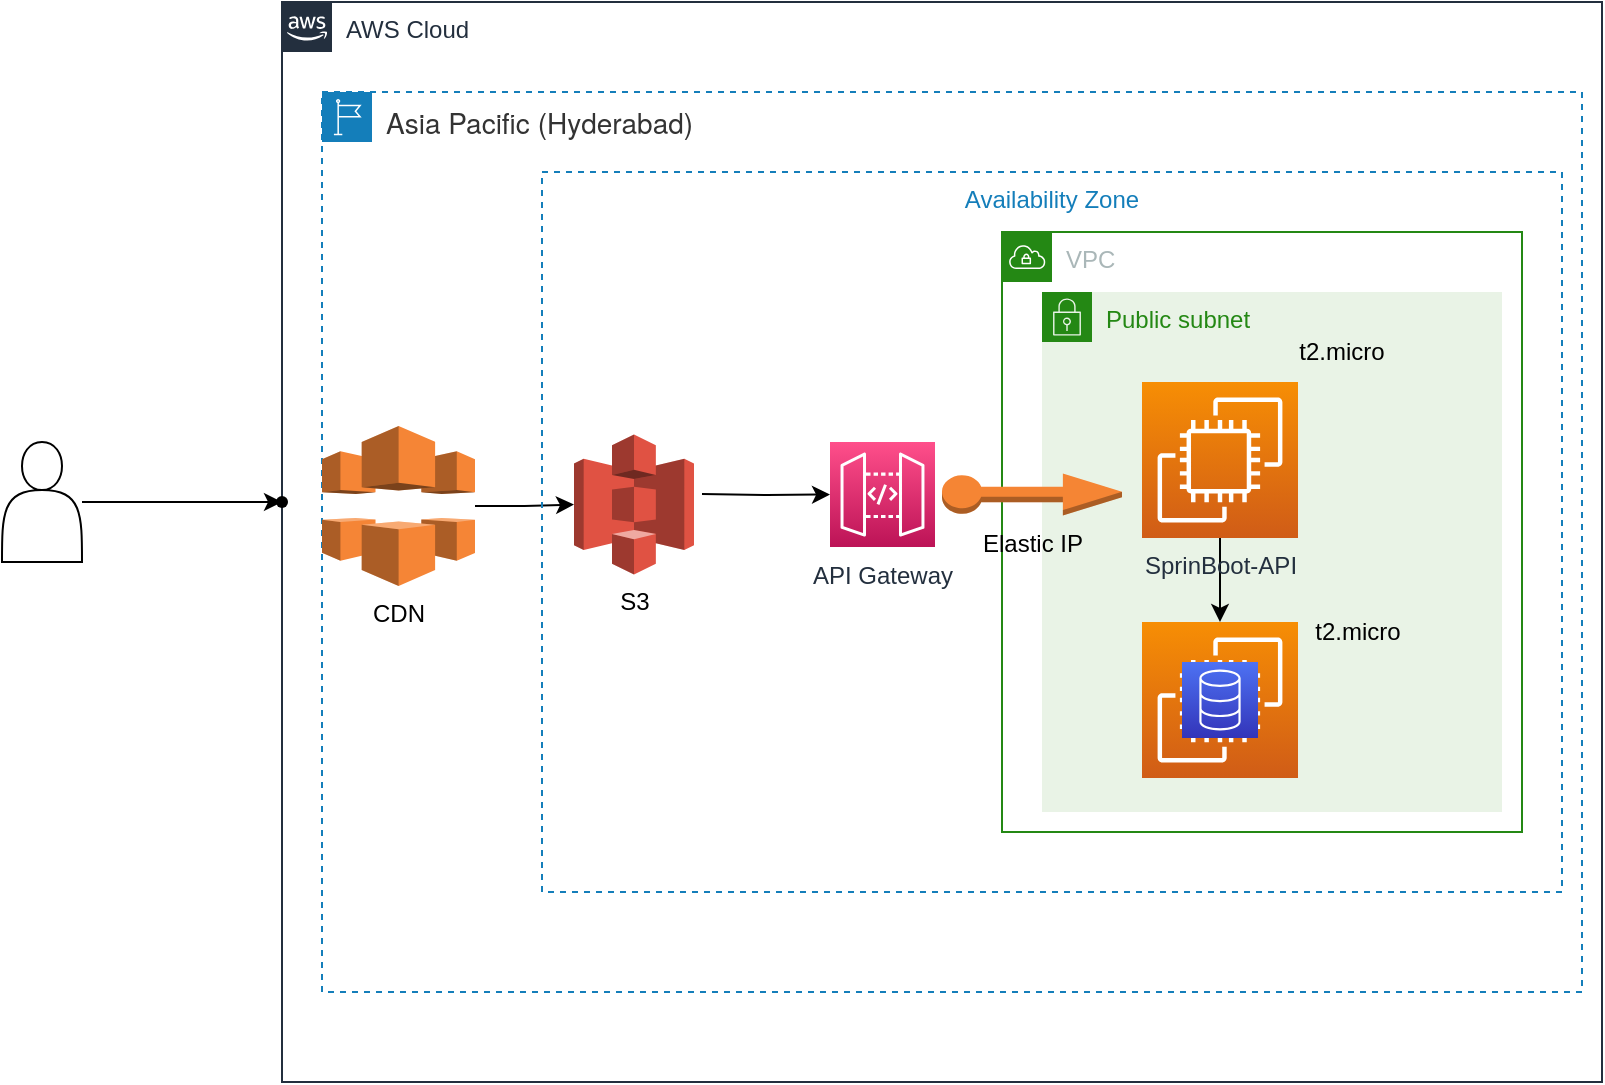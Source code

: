 <mxfile version="20.8.8" type="github">
  <diagram id="4hy5c6nUzvAz7V0r_2s1" name="Page-1">
    <mxGraphModel dx="1120" dy="484" grid="1" gridSize="10" guides="1" tooltips="1" connect="1" arrows="1" fold="1" page="1" pageScale="1" pageWidth="850" pageHeight="1100" math="0" shadow="0">
      <root>
        <mxCell id="0" />
        <mxCell id="1" parent="0" />
        <mxCell id="e8IyntJsyZ7bCLRGpjRz-1" value="AWS Cloud" style="points=[[0,0],[0.25,0],[0.5,0],[0.75,0],[1,0],[1,0.25],[1,0.5],[1,0.75],[1,1],[0.75,1],[0.5,1],[0.25,1],[0,1],[0,0.75],[0,0.5],[0,0.25]];outlineConnect=0;gradientColor=none;html=1;whiteSpace=wrap;fontSize=12;fontStyle=0;container=1;pointerEvents=0;collapsible=0;recursiveResize=0;shape=mxgraph.aws4.group;grIcon=mxgraph.aws4.group_aws_cloud_alt;strokeColor=#232F3E;fillColor=none;verticalAlign=top;align=left;spacingLeft=30;fontColor=#232F3E;dashed=0;" parent="1" vertex="1">
          <mxGeometry x="190" y="30" width="660" height="540" as="geometry" />
        </mxCell>
        <mxCell id="e8IyntJsyZ7bCLRGpjRz-4" value="&lt;span style=&quot;box-sizing: border-box; font-family: AmazonEmberBold, &amp;quot;Helvetica Neue Bold&amp;quot;, &amp;quot;Helvetica Neue&amp;quot;, Helvetica, Arial, sans-serif; color: rgb(51, 51, 51); font-size: 14px;&quot;&gt;Asia Pacific (Hyderabad)&lt;/span&gt;" style="points=[[0,0],[0.25,0],[0.5,0],[0.75,0],[1,0],[1,0.25],[1,0.5],[1,0.75],[1,1],[0.75,1],[0.5,1],[0.25,1],[0,1],[0,0.75],[0,0.5],[0,0.25]];outlineConnect=0;gradientColor=none;html=1;whiteSpace=wrap;fontSize=12;fontStyle=0;container=1;pointerEvents=0;collapsible=0;recursiveResize=0;shape=mxgraph.aws4.group;grIcon=mxgraph.aws4.group_region;strokeColor=#147EBA;fillColor=none;verticalAlign=top;align=left;spacingLeft=30;fontColor=#147EBA;dashed=1;" parent="e8IyntJsyZ7bCLRGpjRz-1" vertex="1">
          <mxGeometry x="20" y="45" width="630" height="450" as="geometry" />
        </mxCell>
        <mxCell id="e8IyntJsyZ7bCLRGpjRz-28" value="" style="edgeStyle=orthogonalEdgeStyle;rounded=0;orthogonalLoop=1;jettySize=auto;html=1;" parent="e8IyntJsyZ7bCLRGpjRz-4" source="e8IyntJsyZ7bCLRGpjRz-6" target="e8IyntJsyZ7bCLRGpjRz-9" edge="1">
          <mxGeometry relative="1" as="geometry" />
        </mxCell>
        <mxCell id="e8IyntJsyZ7bCLRGpjRz-6" value="CDN" style="outlineConnect=0;dashed=0;verticalLabelPosition=bottom;verticalAlign=top;align=center;html=1;shape=mxgraph.aws3.cloudfront;fillColor=#F58536;gradientColor=none;" parent="e8IyntJsyZ7bCLRGpjRz-4" vertex="1">
          <mxGeometry y="167" width="76.5" height="80" as="geometry" />
        </mxCell>
        <mxCell id="e8IyntJsyZ7bCLRGpjRz-8" value="Availability Zone" style="fillColor=none;strokeColor=#147EBA;dashed=1;verticalAlign=top;fontStyle=0;fontColor=#147EBA;" parent="e8IyntJsyZ7bCLRGpjRz-4" vertex="1">
          <mxGeometry x="110" y="40" width="510" height="360" as="geometry" />
        </mxCell>
        <mxCell id="e8IyntJsyZ7bCLRGpjRz-26" value="" style="edgeStyle=orthogonalEdgeStyle;rounded=0;orthogonalLoop=1;jettySize=auto;html=1;" parent="e8IyntJsyZ7bCLRGpjRz-4" target="e8IyntJsyZ7bCLRGpjRz-11" edge="1">
          <mxGeometry relative="1" as="geometry">
            <mxPoint x="190" y="201" as="sourcePoint" />
          </mxGeometry>
        </mxCell>
        <mxCell id="e8IyntJsyZ7bCLRGpjRz-9" value="S3" style="outlineConnect=0;dashed=0;verticalLabelPosition=bottom;verticalAlign=top;align=center;html=1;shape=mxgraph.aws3.s3;fillColor=#E05243;gradientColor=none;" parent="e8IyntJsyZ7bCLRGpjRz-4" vertex="1">
          <mxGeometry x="126" y="171.25" width="60" height="70" as="geometry" />
        </mxCell>
        <mxCell id="e8IyntJsyZ7bCLRGpjRz-11" value="API Gateway" style="sketch=0;points=[[0,0,0],[0.25,0,0],[0.5,0,0],[0.75,0,0],[1,0,0],[0,1,0],[0.25,1,0],[0.5,1,0],[0.75,1,0],[1,1,0],[0,0.25,0],[0,0.5,0],[0,0.75,0],[1,0.25,0],[1,0.5,0],[1,0.75,0]];outlineConnect=0;fontColor=#232F3E;gradientColor=#FF4F8B;gradientDirection=north;fillColor=#BC1356;strokeColor=#ffffff;dashed=0;verticalLabelPosition=bottom;verticalAlign=top;align=center;html=1;fontSize=12;fontStyle=0;aspect=fixed;shape=mxgraph.aws4.resourceIcon;resIcon=mxgraph.aws4.api_gateway;" parent="e8IyntJsyZ7bCLRGpjRz-4" vertex="1">
          <mxGeometry x="254" y="175" width="52.5" height="52.5" as="geometry" />
        </mxCell>
        <mxCell id="e8IyntJsyZ7bCLRGpjRz-15" value="VPC" style="points=[[0,0],[0.25,0],[0.5,0],[0.75,0],[1,0],[1,0.25],[1,0.5],[1,0.75],[1,1],[0.75,1],[0.5,1],[0.25,1],[0,1],[0,0.75],[0,0.5],[0,0.25]];outlineConnect=0;gradientColor=none;html=1;whiteSpace=wrap;fontSize=12;fontStyle=0;container=1;pointerEvents=0;collapsible=0;recursiveResize=0;shape=mxgraph.aws4.group;grIcon=mxgraph.aws4.group_vpc;strokeColor=#248814;fillColor=none;verticalAlign=top;align=left;spacingLeft=30;fontColor=#AAB7B8;dashed=0;" parent="e8IyntJsyZ7bCLRGpjRz-4" vertex="1">
          <mxGeometry x="340" y="70" width="260" height="300" as="geometry" />
        </mxCell>
        <mxCell id="e8IyntJsyZ7bCLRGpjRz-18" value="Public subnet" style="points=[[0,0],[0.25,0],[0.5,0],[0.75,0],[1,0],[1,0.25],[1,0.5],[1,0.75],[1,1],[0.75,1],[0.5,1],[0.25,1],[0,1],[0,0.75],[0,0.5],[0,0.25]];outlineConnect=0;gradientColor=none;html=1;whiteSpace=wrap;fontSize=12;fontStyle=0;container=1;pointerEvents=0;collapsible=0;recursiveResize=0;shape=mxgraph.aws4.group;grIcon=mxgraph.aws4.group_security_group;grStroke=0;strokeColor=#248814;fillColor=#E9F3E6;verticalAlign=top;align=left;spacingLeft=30;fontColor=#248814;dashed=0;" parent="e8IyntJsyZ7bCLRGpjRz-15" vertex="1">
          <mxGeometry x="20" y="30" width="230" height="260" as="geometry" />
        </mxCell>
        <mxCell id="e8IyntJsyZ7bCLRGpjRz-20" value="" style="sketch=0;points=[[0,0,0],[0.25,0,0],[0.5,0,0],[0.75,0,0],[1,0,0],[0,1,0],[0.25,1,0],[0.5,1,0],[0.75,1,0],[1,1,0],[0,0.25,0],[0,0.5,0],[0,0.75,0],[1,0.25,0],[1,0.5,0],[1,0.75,0]];outlineConnect=0;fontColor=#232F3E;gradientColor=#F78E04;gradientDirection=north;fillColor=#D05C17;strokeColor=#ffffff;dashed=0;verticalLabelPosition=bottom;verticalAlign=top;align=center;html=1;fontSize=12;fontStyle=0;aspect=fixed;shape=mxgraph.aws4.resourceIcon;resIcon=mxgraph.aws4.ec2;" parent="e8IyntJsyZ7bCLRGpjRz-18" vertex="1">
          <mxGeometry x="50" y="165" width="78" height="78" as="geometry" />
        </mxCell>
        <mxCell id="e8IyntJsyZ7bCLRGpjRz-22" value="" style="sketch=0;points=[[0,0,0],[0.25,0,0],[0.5,0,0],[0.75,0,0],[1,0,0],[0,1,0],[0.25,1,0],[0.5,1,0],[0.75,1,0],[1,1,0],[0,0.25,0],[0,0.5,0],[0,0.75,0],[1,0.25,0],[1,0.5,0],[1,0.75,0]];outlineConnect=0;fontColor=#232F3E;gradientColor=#4D72F3;gradientDirection=north;fillColor=#3334B9;strokeColor=#ffffff;dashed=0;verticalLabelPosition=bottom;verticalAlign=top;align=center;html=1;fontSize=12;fontStyle=0;aspect=fixed;shape=mxgraph.aws4.resourceIcon;resIcon=mxgraph.aws4.database;" parent="e8IyntJsyZ7bCLRGpjRz-18" vertex="1">
          <mxGeometry x="70" y="185" width="38" height="38" as="geometry" />
        </mxCell>
        <mxCell id="e8IyntJsyZ7bCLRGpjRz-23" value="Elastic IP" style="outlineConnect=0;dashed=0;verticalLabelPosition=bottom;verticalAlign=top;align=center;html=1;shape=mxgraph.aws3.elastic_ip;fillColor=#F58534;gradientColor=none;" parent="e8IyntJsyZ7bCLRGpjRz-15" vertex="1">
          <mxGeometry x="-30" y="120.75" width="90" height="21" as="geometry" />
        </mxCell>
        <mxCell id="e8IyntJsyZ7bCLRGpjRz-21" value="" style="edgeStyle=orthogonalEdgeStyle;rounded=0;orthogonalLoop=1;jettySize=auto;html=1;" parent="e8IyntJsyZ7bCLRGpjRz-4" source="e8IyntJsyZ7bCLRGpjRz-19" target="e8IyntJsyZ7bCLRGpjRz-20" edge="1">
          <mxGeometry relative="1" as="geometry" />
        </mxCell>
        <mxCell id="e8IyntJsyZ7bCLRGpjRz-19" value="SprinBoot-API" style="sketch=0;points=[[0,0,0],[0.25,0,0],[0.5,0,0],[0.75,0,0],[1,0,0],[0,1,0],[0.25,1,0],[0.5,1,0],[0.75,1,0],[1,1,0],[0,0.25,0],[0,0.5,0],[0,0.75,0],[1,0.25,0],[1,0.5,0],[1,0.75,0]];outlineConnect=0;fontColor=#232F3E;gradientColor=#F78E04;gradientDirection=north;fillColor=#D05C17;strokeColor=#ffffff;dashed=0;verticalLabelPosition=bottom;verticalAlign=top;align=center;html=1;fontSize=12;fontStyle=0;aspect=fixed;shape=mxgraph.aws4.resourceIcon;resIcon=mxgraph.aws4.ec2;" parent="e8IyntJsyZ7bCLRGpjRz-4" vertex="1">
          <mxGeometry x="410" y="145" width="78" height="78" as="geometry" />
        </mxCell>
        <mxCell id="AxSy3pxVAdQley9v5XM9-1" value="t2.micro" style="text;html=1;strokeColor=none;fillColor=none;align=center;verticalAlign=middle;whiteSpace=wrap;rounded=0;" parent="e8IyntJsyZ7bCLRGpjRz-4" vertex="1">
          <mxGeometry x="480" y="115" width="60" height="30" as="geometry" />
        </mxCell>
        <mxCell id="AxSy3pxVAdQley9v5XM9-2" value="t2.micro" style="text;html=1;strokeColor=none;fillColor=none;align=center;verticalAlign=middle;whiteSpace=wrap;rounded=0;" parent="e8IyntJsyZ7bCLRGpjRz-4" vertex="1">
          <mxGeometry x="488" y="255" width="60" height="30" as="geometry" />
        </mxCell>
        <mxCell id="e8IyntJsyZ7bCLRGpjRz-31" value="" style="shape=waypoint;sketch=0;size=6;pointerEvents=1;points=[];fillColor=default;resizable=0;rotatable=0;perimeter=centerPerimeter;snapToPoint=1;" parent="e8IyntJsyZ7bCLRGpjRz-1" vertex="1">
          <mxGeometry x="-10" y="240" width="20" height="20" as="geometry" />
        </mxCell>
        <mxCell id="e8IyntJsyZ7bCLRGpjRz-32" value="" style="edgeStyle=orthogonalEdgeStyle;rounded=0;orthogonalLoop=1;jettySize=auto;html=1;" parent="1" source="e8IyntJsyZ7bCLRGpjRz-5" target="e8IyntJsyZ7bCLRGpjRz-31" edge="1">
          <mxGeometry relative="1" as="geometry" />
        </mxCell>
        <mxCell id="e8IyntJsyZ7bCLRGpjRz-5" value="" style="shape=actor;whiteSpace=wrap;html=1;" parent="1" vertex="1">
          <mxGeometry x="50" y="250" width="40" height="60" as="geometry" />
        </mxCell>
      </root>
    </mxGraphModel>
  </diagram>
</mxfile>
